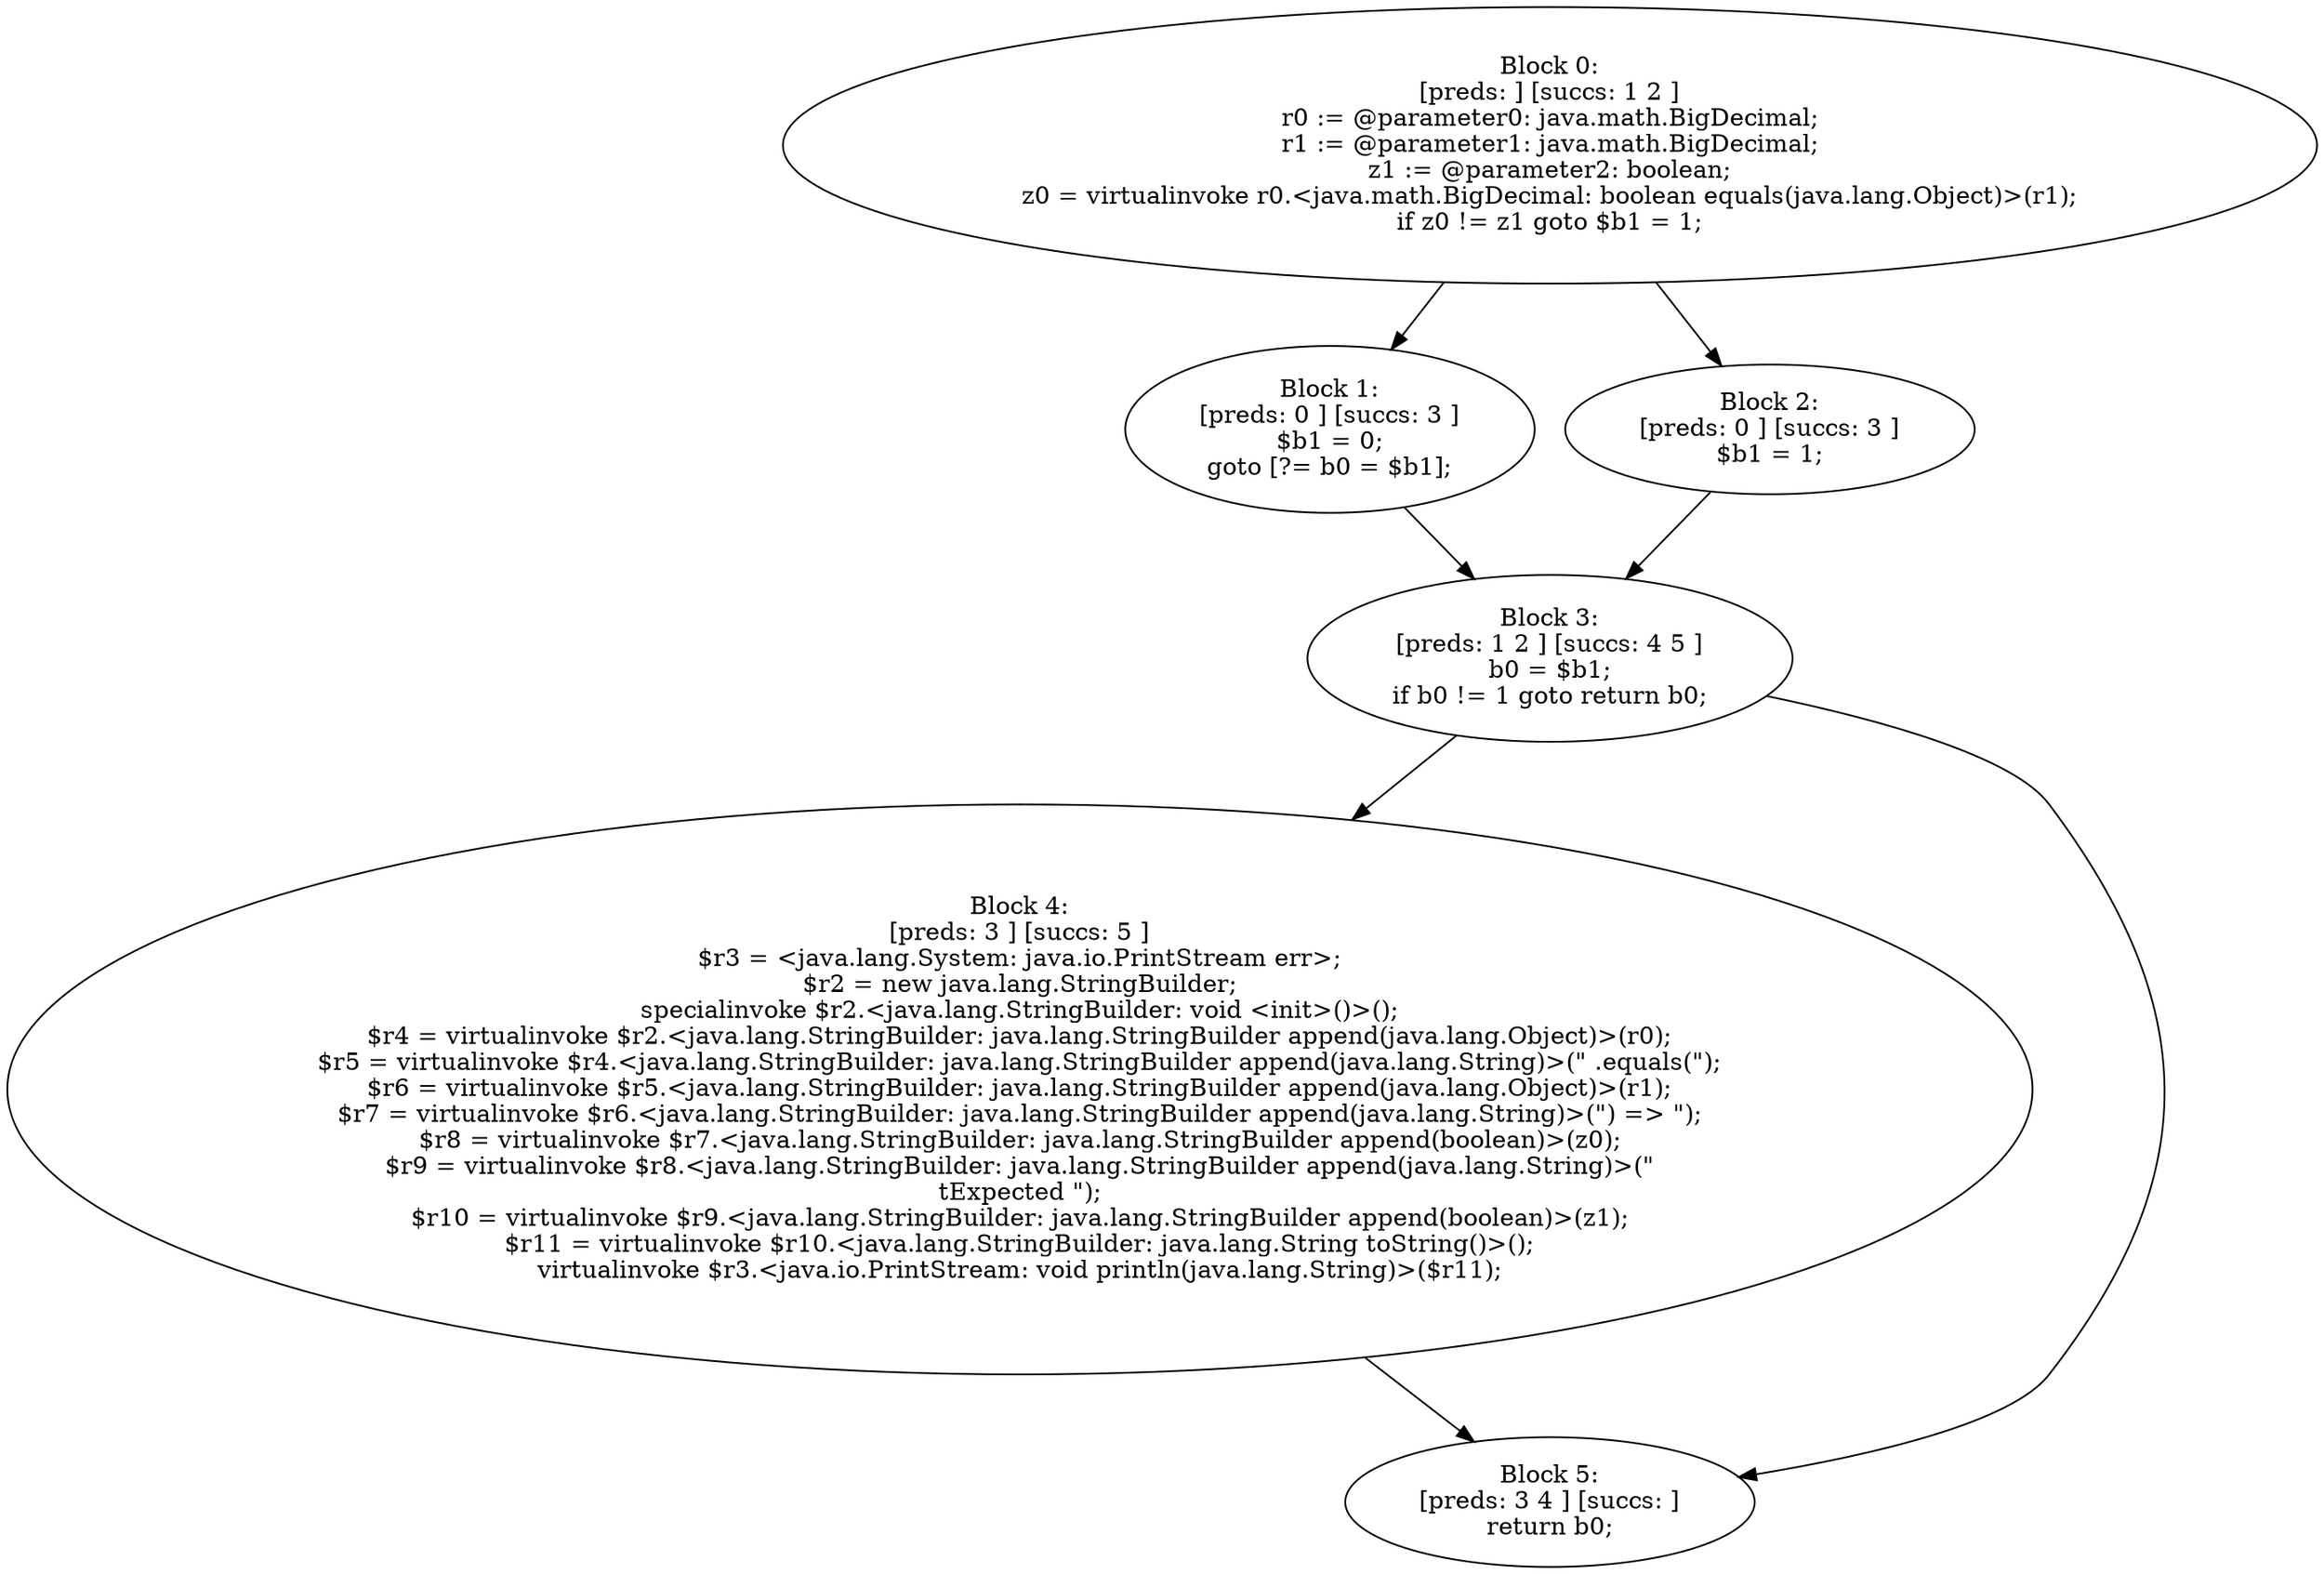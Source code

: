 digraph "unitGraph" {
    "Block 0:
[preds: ] [succs: 1 2 ]
r0 := @parameter0: java.math.BigDecimal;
r1 := @parameter1: java.math.BigDecimal;
z1 := @parameter2: boolean;
z0 = virtualinvoke r0.<java.math.BigDecimal: boolean equals(java.lang.Object)>(r1);
if z0 != z1 goto $b1 = 1;
"
    "Block 1:
[preds: 0 ] [succs: 3 ]
$b1 = 0;
goto [?= b0 = $b1];
"
    "Block 2:
[preds: 0 ] [succs: 3 ]
$b1 = 1;
"
    "Block 3:
[preds: 1 2 ] [succs: 4 5 ]
b0 = $b1;
if b0 != 1 goto return b0;
"
    "Block 4:
[preds: 3 ] [succs: 5 ]
$r3 = <java.lang.System: java.io.PrintStream err>;
$r2 = new java.lang.StringBuilder;
specialinvoke $r2.<java.lang.StringBuilder: void <init>()>();
$r4 = virtualinvoke $r2.<java.lang.StringBuilder: java.lang.StringBuilder append(java.lang.Object)>(r0);
$r5 = virtualinvoke $r4.<java.lang.StringBuilder: java.lang.StringBuilder append(java.lang.String)>(\" .equals(\");
$r6 = virtualinvoke $r5.<java.lang.StringBuilder: java.lang.StringBuilder append(java.lang.Object)>(r1);
$r7 = virtualinvoke $r6.<java.lang.StringBuilder: java.lang.StringBuilder append(java.lang.String)>(\") => \");
$r8 = virtualinvoke $r7.<java.lang.StringBuilder: java.lang.StringBuilder append(boolean)>(z0);
$r9 = virtualinvoke $r8.<java.lang.StringBuilder: java.lang.StringBuilder append(java.lang.String)>(\"\n\tExpected \");
$r10 = virtualinvoke $r9.<java.lang.StringBuilder: java.lang.StringBuilder append(boolean)>(z1);
$r11 = virtualinvoke $r10.<java.lang.StringBuilder: java.lang.String toString()>();
virtualinvoke $r3.<java.io.PrintStream: void println(java.lang.String)>($r11);
"
    "Block 5:
[preds: 3 4 ] [succs: ]
return b0;
"
    "Block 0:
[preds: ] [succs: 1 2 ]
r0 := @parameter0: java.math.BigDecimal;
r1 := @parameter1: java.math.BigDecimal;
z1 := @parameter2: boolean;
z0 = virtualinvoke r0.<java.math.BigDecimal: boolean equals(java.lang.Object)>(r1);
if z0 != z1 goto $b1 = 1;
"->"Block 1:
[preds: 0 ] [succs: 3 ]
$b1 = 0;
goto [?= b0 = $b1];
";
    "Block 0:
[preds: ] [succs: 1 2 ]
r0 := @parameter0: java.math.BigDecimal;
r1 := @parameter1: java.math.BigDecimal;
z1 := @parameter2: boolean;
z0 = virtualinvoke r0.<java.math.BigDecimal: boolean equals(java.lang.Object)>(r1);
if z0 != z1 goto $b1 = 1;
"->"Block 2:
[preds: 0 ] [succs: 3 ]
$b1 = 1;
";
    "Block 1:
[preds: 0 ] [succs: 3 ]
$b1 = 0;
goto [?= b0 = $b1];
"->"Block 3:
[preds: 1 2 ] [succs: 4 5 ]
b0 = $b1;
if b0 != 1 goto return b0;
";
    "Block 2:
[preds: 0 ] [succs: 3 ]
$b1 = 1;
"->"Block 3:
[preds: 1 2 ] [succs: 4 5 ]
b0 = $b1;
if b0 != 1 goto return b0;
";
    "Block 3:
[preds: 1 2 ] [succs: 4 5 ]
b0 = $b1;
if b0 != 1 goto return b0;
"->"Block 4:
[preds: 3 ] [succs: 5 ]
$r3 = <java.lang.System: java.io.PrintStream err>;
$r2 = new java.lang.StringBuilder;
specialinvoke $r2.<java.lang.StringBuilder: void <init>()>();
$r4 = virtualinvoke $r2.<java.lang.StringBuilder: java.lang.StringBuilder append(java.lang.Object)>(r0);
$r5 = virtualinvoke $r4.<java.lang.StringBuilder: java.lang.StringBuilder append(java.lang.String)>(\" .equals(\");
$r6 = virtualinvoke $r5.<java.lang.StringBuilder: java.lang.StringBuilder append(java.lang.Object)>(r1);
$r7 = virtualinvoke $r6.<java.lang.StringBuilder: java.lang.StringBuilder append(java.lang.String)>(\") => \");
$r8 = virtualinvoke $r7.<java.lang.StringBuilder: java.lang.StringBuilder append(boolean)>(z0);
$r9 = virtualinvoke $r8.<java.lang.StringBuilder: java.lang.StringBuilder append(java.lang.String)>(\"\n\tExpected \");
$r10 = virtualinvoke $r9.<java.lang.StringBuilder: java.lang.StringBuilder append(boolean)>(z1);
$r11 = virtualinvoke $r10.<java.lang.StringBuilder: java.lang.String toString()>();
virtualinvoke $r3.<java.io.PrintStream: void println(java.lang.String)>($r11);
";
    "Block 3:
[preds: 1 2 ] [succs: 4 5 ]
b0 = $b1;
if b0 != 1 goto return b0;
"->"Block 5:
[preds: 3 4 ] [succs: ]
return b0;
";
    "Block 4:
[preds: 3 ] [succs: 5 ]
$r3 = <java.lang.System: java.io.PrintStream err>;
$r2 = new java.lang.StringBuilder;
specialinvoke $r2.<java.lang.StringBuilder: void <init>()>();
$r4 = virtualinvoke $r2.<java.lang.StringBuilder: java.lang.StringBuilder append(java.lang.Object)>(r0);
$r5 = virtualinvoke $r4.<java.lang.StringBuilder: java.lang.StringBuilder append(java.lang.String)>(\" .equals(\");
$r6 = virtualinvoke $r5.<java.lang.StringBuilder: java.lang.StringBuilder append(java.lang.Object)>(r1);
$r7 = virtualinvoke $r6.<java.lang.StringBuilder: java.lang.StringBuilder append(java.lang.String)>(\") => \");
$r8 = virtualinvoke $r7.<java.lang.StringBuilder: java.lang.StringBuilder append(boolean)>(z0);
$r9 = virtualinvoke $r8.<java.lang.StringBuilder: java.lang.StringBuilder append(java.lang.String)>(\"\n\tExpected \");
$r10 = virtualinvoke $r9.<java.lang.StringBuilder: java.lang.StringBuilder append(boolean)>(z1);
$r11 = virtualinvoke $r10.<java.lang.StringBuilder: java.lang.String toString()>();
virtualinvoke $r3.<java.io.PrintStream: void println(java.lang.String)>($r11);
"->"Block 5:
[preds: 3 4 ] [succs: ]
return b0;
";
}

